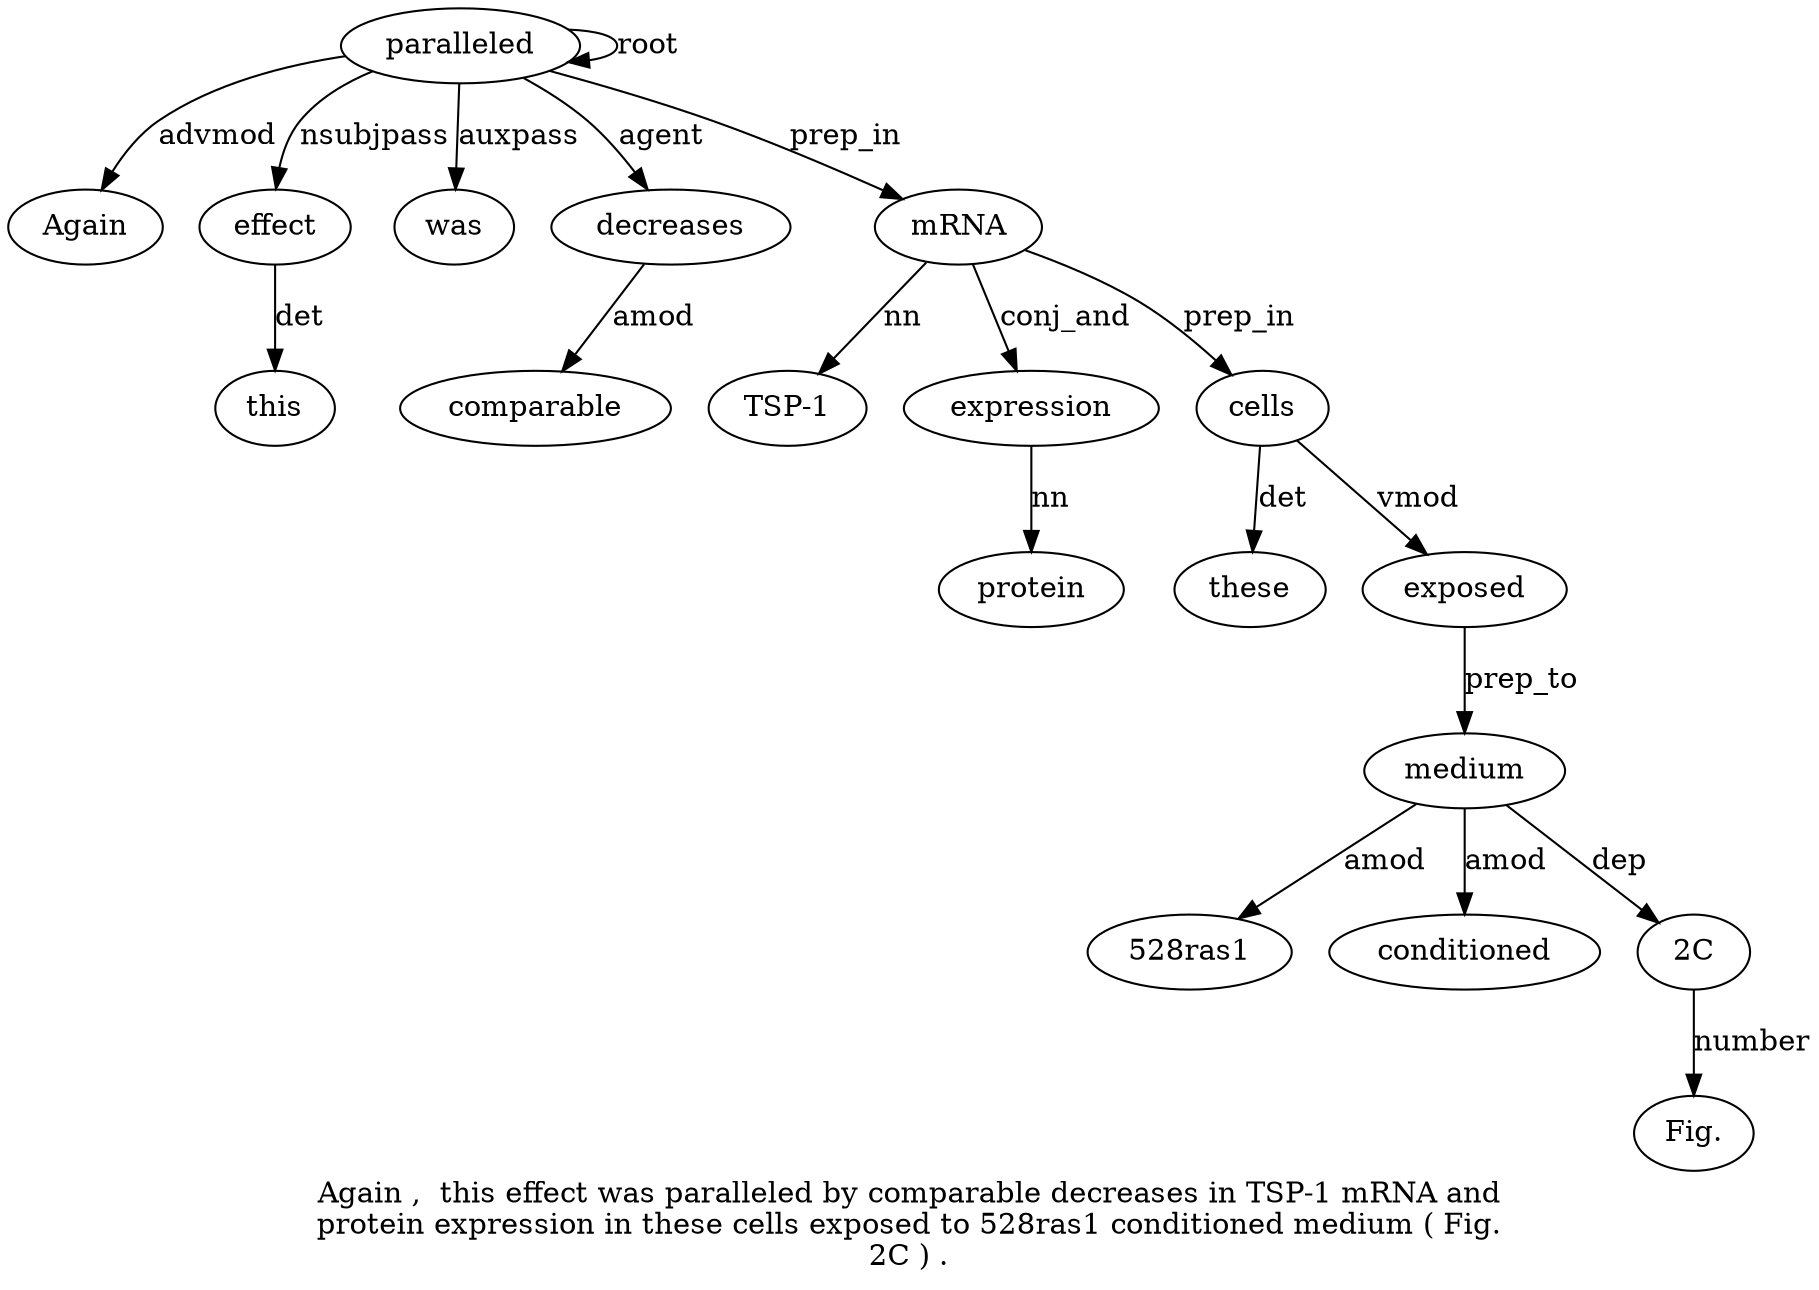 digraph "Again ,  this effect was paralleled by comparable decreases in TSP-1 mRNA and protein expression in these cells exposed to 528ras1 conditioned medium ( Fig. 2C ) ." {
label="Again ,  this effect was paralleled by comparable decreases in TSP-1 mRNA and
protein expression in these cells exposed to 528ras1 conditioned medium ( Fig.
2C ) .";
paralleled6 [style=filled, fillcolor=white, label=paralleled];
Again1 [style=filled, fillcolor=white, label=Again];
paralleled6 -> Again1  [label=advmod];
effect4 [style=filled, fillcolor=white, label=effect];
this3 [style=filled, fillcolor=white, label=this];
effect4 -> this3  [label=det];
paralleled6 -> effect4  [label=nsubjpass];
was5 [style=filled, fillcolor=white, label=was];
paralleled6 -> was5  [label=auxpass];
paralleled6 -> paralleled6  [label=root];
decreases9 [style=filled, fillcolor=white, label=decreases];
comparable8 [style=filled, fillcolor=white, label=comparable];
decreases9 -> comparable8  [label=amod];
paralleled6 -> decreases9  [label=agent];
mRNA12 [style=filled, fillcolor=white, label=mRNA];
"TSP-1" [style=filled, fillcolor=white, label="TSP-1"];
mRNA12 -> "TSP-1"  [label=nn];
paralleled6 -> mRNA12  [label=prep_in];
expression15 [style=filled, fillcolor=white, label=expression];
protein14 [style=filled, fillcolor=white, label=protein];
expression15 -> protein14  [label=nn];
mRNA12 -> expression15  [label=conj_and];
cells18 [style=filled, fillcolor=white, label=cells];
these17 [style=filled, fillcolor=white, label=these];
cells18 -> these17  [label=det];
mRNA12 -> cells18  [label=prep_in];
exposed19 [style=filled, fillcolor=white, label=exposed];
cells18 -> exposed19  [label=vmod];
medium23 [style=filled, fillcolor=white, label=medium];
"528ras1" [style=filled, fillcolor=white, label="528ras1"];
medium23 -> "528ras1"  [label=amod];
conditioned22 [style=filled, fillcolor=white, label=conditioned];
medium23 -> conditioned22  [label=amod];
exposed19 -> medium23  [label=prep_to];
"2C26" [style=filled, fillcolor=white, label="2C"];
"Fig.25" [style=filled, fillcolor=white, label="Fig."];
"2C26" -> "Fig.25"  [label=number];
medium23 -> "2C26"  [label=dep];
}
